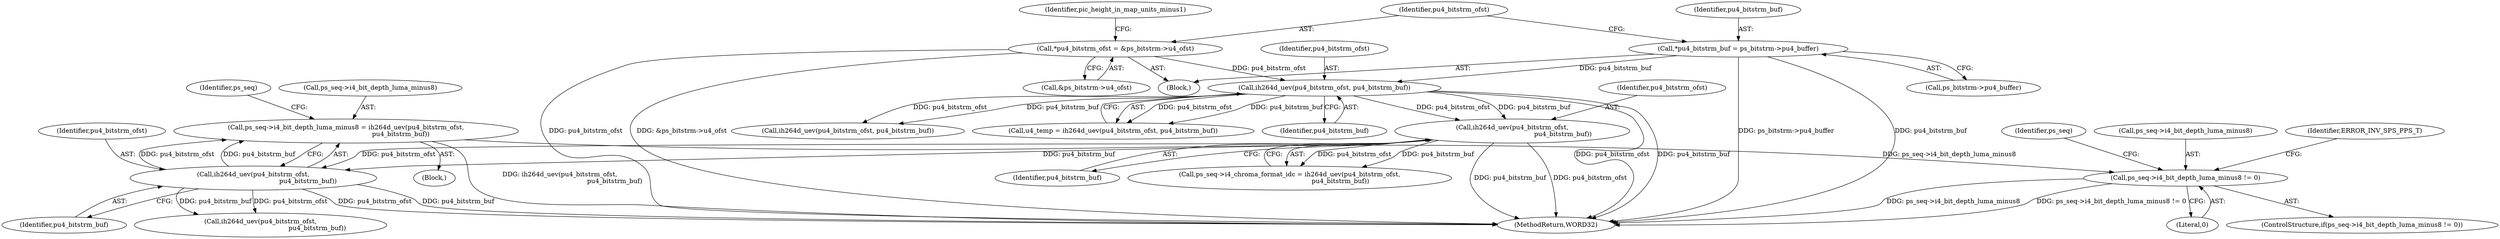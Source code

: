 digraph "0_Android_42cf02965b11c397dd37a0063e683cef005bc0ae@pointer" {
"1000438" [label="(Call,ps_seq->i4_bit_depth_luma_minus8 = ih264d_uev(pu4_bitstrm_ofst,\n                                                      pu4_bitstrm_buf))"];
"1000442" [label="(Call,ih264d_uev(pu4_bitstrm_ofst,\n                                                      pu4_bitstrm_buf))"];
"1000426" [label="(Call,ih264d_uev(pu4_bitstrm_ofst,\n                                                  pu4_bitstrm_buf))"];
"1000303" [label="(Call,ih264d_uev(pu4_bitstrm_ofst, pu4_bitstrm_buf))"];
"1000187" [label="(Call,*pu4_bitstrm_ofst = &ps_bitstrm->u4_ofst)"];
"1000181" [label="(Call,*pu4_bitstrm_buf = ps_bitstrm->pu4_buffer)"];
"1000446" [label="(Call,ps_seq->i4_bit_depth_luma_minus8 != 0)"];
"1000422" [label="(Call,ps_seq->i4_chroma_format_idc = ih264d_uev(pu4_bitstrm_ofst,\n                                                  pu4_bitstrm_buf))"];
"1000458" [label="(Call,ih264d_uev(pu4_bitstrm_ofst,\n                                                        pu4_bitstrm_buf))"];
"1000421" [label="(Block,)"];
"1000305" [label="(Identifier,pu4_bitstrm_buf)"];
"1000201" [label="(Identifier,pic_height_in_map_units_minus1)"];
"1000303" [label="(Call,ih264d_uev(pu4_bitstrm_ofst, pu4_bitstrm_buf))"];
"1000450" [label="(Literal,0)"];
"1000443" [label="(Identifier,pu4_bitstrm_ofst)"];
"1000446" [label="(Call,ps_seq->i4_bit_depth_luma_minus8 != 0)"];
"1000442" [label="(Call,ih264d_uev(pu4_bitstrm_ofst,\n                                                      pu4_bitstrm_buf))"];
"1000189" [label="(Call,&ps_bitstrm->u4_ofst)"];
"1000448" [label="(Identifier,ps_seq)"];
"1001507" [label="(MethodReturn,WORD32)"];
"1000304" [label="(Identifier,pu4_bitstrm_ofst)"];
"1000438" [label="(Call,ps_seq->i4_bit_depth_luma_minus8 = ih264d_uev(pu4_bitstrm_ofst,\n                                                      pu4_bitstrm_buf))"];
"1000182" [label="(Identifier,pu4_bitstrm_buf)"];
"1000453" [label="(Identifier,ERROR_INV_SPS_PPS_T)"];
"1000444" [label="(Identifier,pu4_bitstrm_buf)"];
"1000166" [label="(Block,)"];
"1000188" [label="(Identifier,pu4_bitstrm_ofst)"];
"1000187" [label="(Call,*pu4_bitstrm_ofst = &ps_bitstrm->u4_ofst)"];
"1000301" [label="(Call,u4_temp = ih264d_uev(pu4_bitstrm_ofst, pu4_bitstrm_buf))"];
"1000426" [label="(Call,ih264d_uev(pu4_bitstrm_ofst,\n                                                  pu4_bitstrm_buf))"];
"1000183" [label="(Call,ps_bitstrm->pu4_buffer)"];
"1000428" [label="(Identifier,pu4_bitstrm_buf)"];
"1000439" [label="(Call,ps_seq->i4_bit_depth_luma_minus8)"];
"1000445" [label="(ControlStructure,if(ps_seq->i4_bit_depth_luma_minus8 != 0))"];
"1000427" [label="(Identifier,pu4_bitstrm_ofst)"];
"1000573" [label="(Call,ih264d_uev(pu4_bitstrm_ofst, pu4_bitstrm_buf))"];
"1000181" [label="(Call,*pu4_bitstrm_buf = ps_bitstrm->pu4_buffer)"];
"1000456" [label="(Identifier,ps_seq)"];
"1000447" [label="(Call,ps_seq->i4_bit_depth_luma_minus8)"];
"1000438" -> "1000421"  [label="AST: "];
"1000438" -> "1000442"  [label="CFG: "];
"1000439" -> "1000438"  [label="AST: "];
"1000442" -> "1000438"  [label="AST: "];
"1000448" -> "1000438"  [label="CFG: "];
"1000438" -> "1001507"  [label="DDG: ih264d_uev(pu4_bitstrm_ofst,\n                                                      pu4_bitstrm_buf)"];
"1000442" -> "1000438"  [label="DDG: pu4_bitstrm_ofst"];
"1000442" -> "1000438"  [label="DDG: pu4_bitstrm_buf"];
"1000438" -> "1000446"  [label="DDG: ps_seq->i4_bit_depth_luma_minus8"];
"1000442" -> "1000444"  [label="CFG: "];
"1000443" -> "1000442"  [label="AST: "];
"1000444" -> "1000442"  [label="AST: "];
"1000442" -> "1001507"  [label="DDG: pu4_bitstrm_ofst"];
"1000442" -> "1001507"  [label="DDG: pu4_bitstrm_buf"];
"1000426" -> "1000442"  [label="DDG: pu4_bitstrm_ofst"];
"1000426" -> "1000442"  [label="DDG: pu4_bitstrm_buf"];
"1000442" -> "1000458"  [label="DDG: pu4_bitstrm_ofst"];
"1000442" -> "1000458"  [label="DDG: pu4_bitstrm_buf"];
"1000426" -> "1000422"  [label="AST: "];
"1000426" -> "1000428"  [label="CFG: "];
"1000427" -> "1000426"  [label="AST: "];
"1000428" -> "1000426"  [label="AST: "];
"1000422" -> "1000426"  [label="CFG: "];
"1000426" -> "1001507"  [label="DDG: pu4_bitstrm_buf"];
"1000426" -> "1001507"  [label="DDG: pu4_bitstrm_ofst"];
"1000426" -> "1000422"  [label="DDG: pu4_bitstrm_ofst"];
"1000426" -> "1000422"  [label="DDG: pu4_bitstrm_buf"];
"1000303" -> "1000426"  [label="DDG: pu4_bitstrm_ofst"];
"1000303" -> "1000426"  [label="DDG: pu4_bitstrm_buf"];
"1000303" -> "1000301"  [label="AST: "];
"1000303" -> "1000305"  [label="CFG: "];
"1000304" -> "1000303"  [label="AST: "];
"1000305" -> "1000303"  [label="AST: "];
"1000301" -> "1000303"  [label="CFG: "];
"1000303" -> "1001507"  [label="DDG: pu4_bitstrm_ofst"];
"1000303" -> "1001507"  [label="DDG: pu4_bitstrm_buf"];
"1000303" -> "1000301"  [label="DDG: pu4_bitstrm_ofst"];
"1000303" -> "1000301"  [label="DDG: pu4_bitstrm_buf"];
"1000187" -> "1000303"  [label="DDG: pu4_bitstrm_ofst"];
"1000181" -> "1000303"  [label="DDG: pu4_bitstrm_buf"];
"1000303" -> "1000573"  [label="DDG: pu4_bitstrm_ofst"];
"1000303" -> "1000573"  [label="DDG: pu4_bitstrm_buf"];
"1000187" -> "1000166"  [label="AST: "];
"1000187" -> "1000189"  [label="CFG: "];
"1000188" -> "1000187"  [label="AST: "];
"1000189" -> "1000187"  [label="AST: "];
"1000201" -> "1000187"  [label="CFG: "];
"1000187" -> "1001507"  [label="DDG: pu4_bitstrm_ofst"];
"1000187" -> "1001507"  [label="DDG: &ps_bitstrm->u4_ofst"];
"1000181" -> "1000166"  [label="AST: "];
"1000181" -> "1000183"  [label="CFG: "];
"1000182" -> "1000181"  [label="AST: "];
"1000183" -> "1000181"  [label="AST: "];
"1000188" -> "1000181"  [label="CFG: "];
"1000181" -> "1001507"  [label="DDG: pu4_bitstrm_buf"];
"1000181" -> "1001507"  [label="DDG: ps_bitstrm->pu4_buffer"];
"1000446" -> "1000445"  [label="AST: "];
"1000446" -> "1000450"  [label="CFG: "];
"1000447" -> "1000446"  [label="AST: "];
"1000450" -> "1000446"  [label="AST: "];
"1000453" -> "1000446"  [label="CFG: "];
"1000456" -> "1000446"  [label="CFG: "];
"1000446" -> "1001507"  [label="DDG: ps_seq->i4_bit_depth_luma_minus8 != 0"];
"1000446" -> "1001507"  [label="DDG: ps_seq->i4_bit_depth_luma_minus8"];
}
